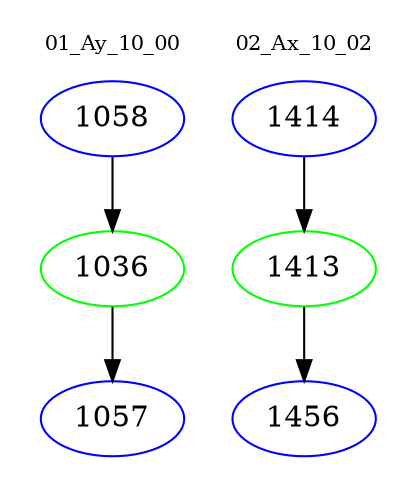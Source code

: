 digraph{
subgraph cluster_0 {
color = white
label = "01_Ay_10_00";
fontsize=10;
T0_1058 [label="1058", color="blue"]
T0_1058 -> T0_1036 [color="black"]
T0_1036 [label="1036", color="green"]
T0_1036 -> T0_1057 [color="black"]
T0_1057 [label="1057", color="blue"]
}
subgraph cluster_1 {
color = white
label = "02_Ax_10_02";
fontsize=10;
T1_1414 [label="1414", color="blue"]
T1_1414 -> T1_1413 [color="black"]
T1_1413 [label="1413", color="green"]
T1_1413 -> T1_1456 [color="black"]
T1_1456 [label="1456", color="blue"]
}
}
